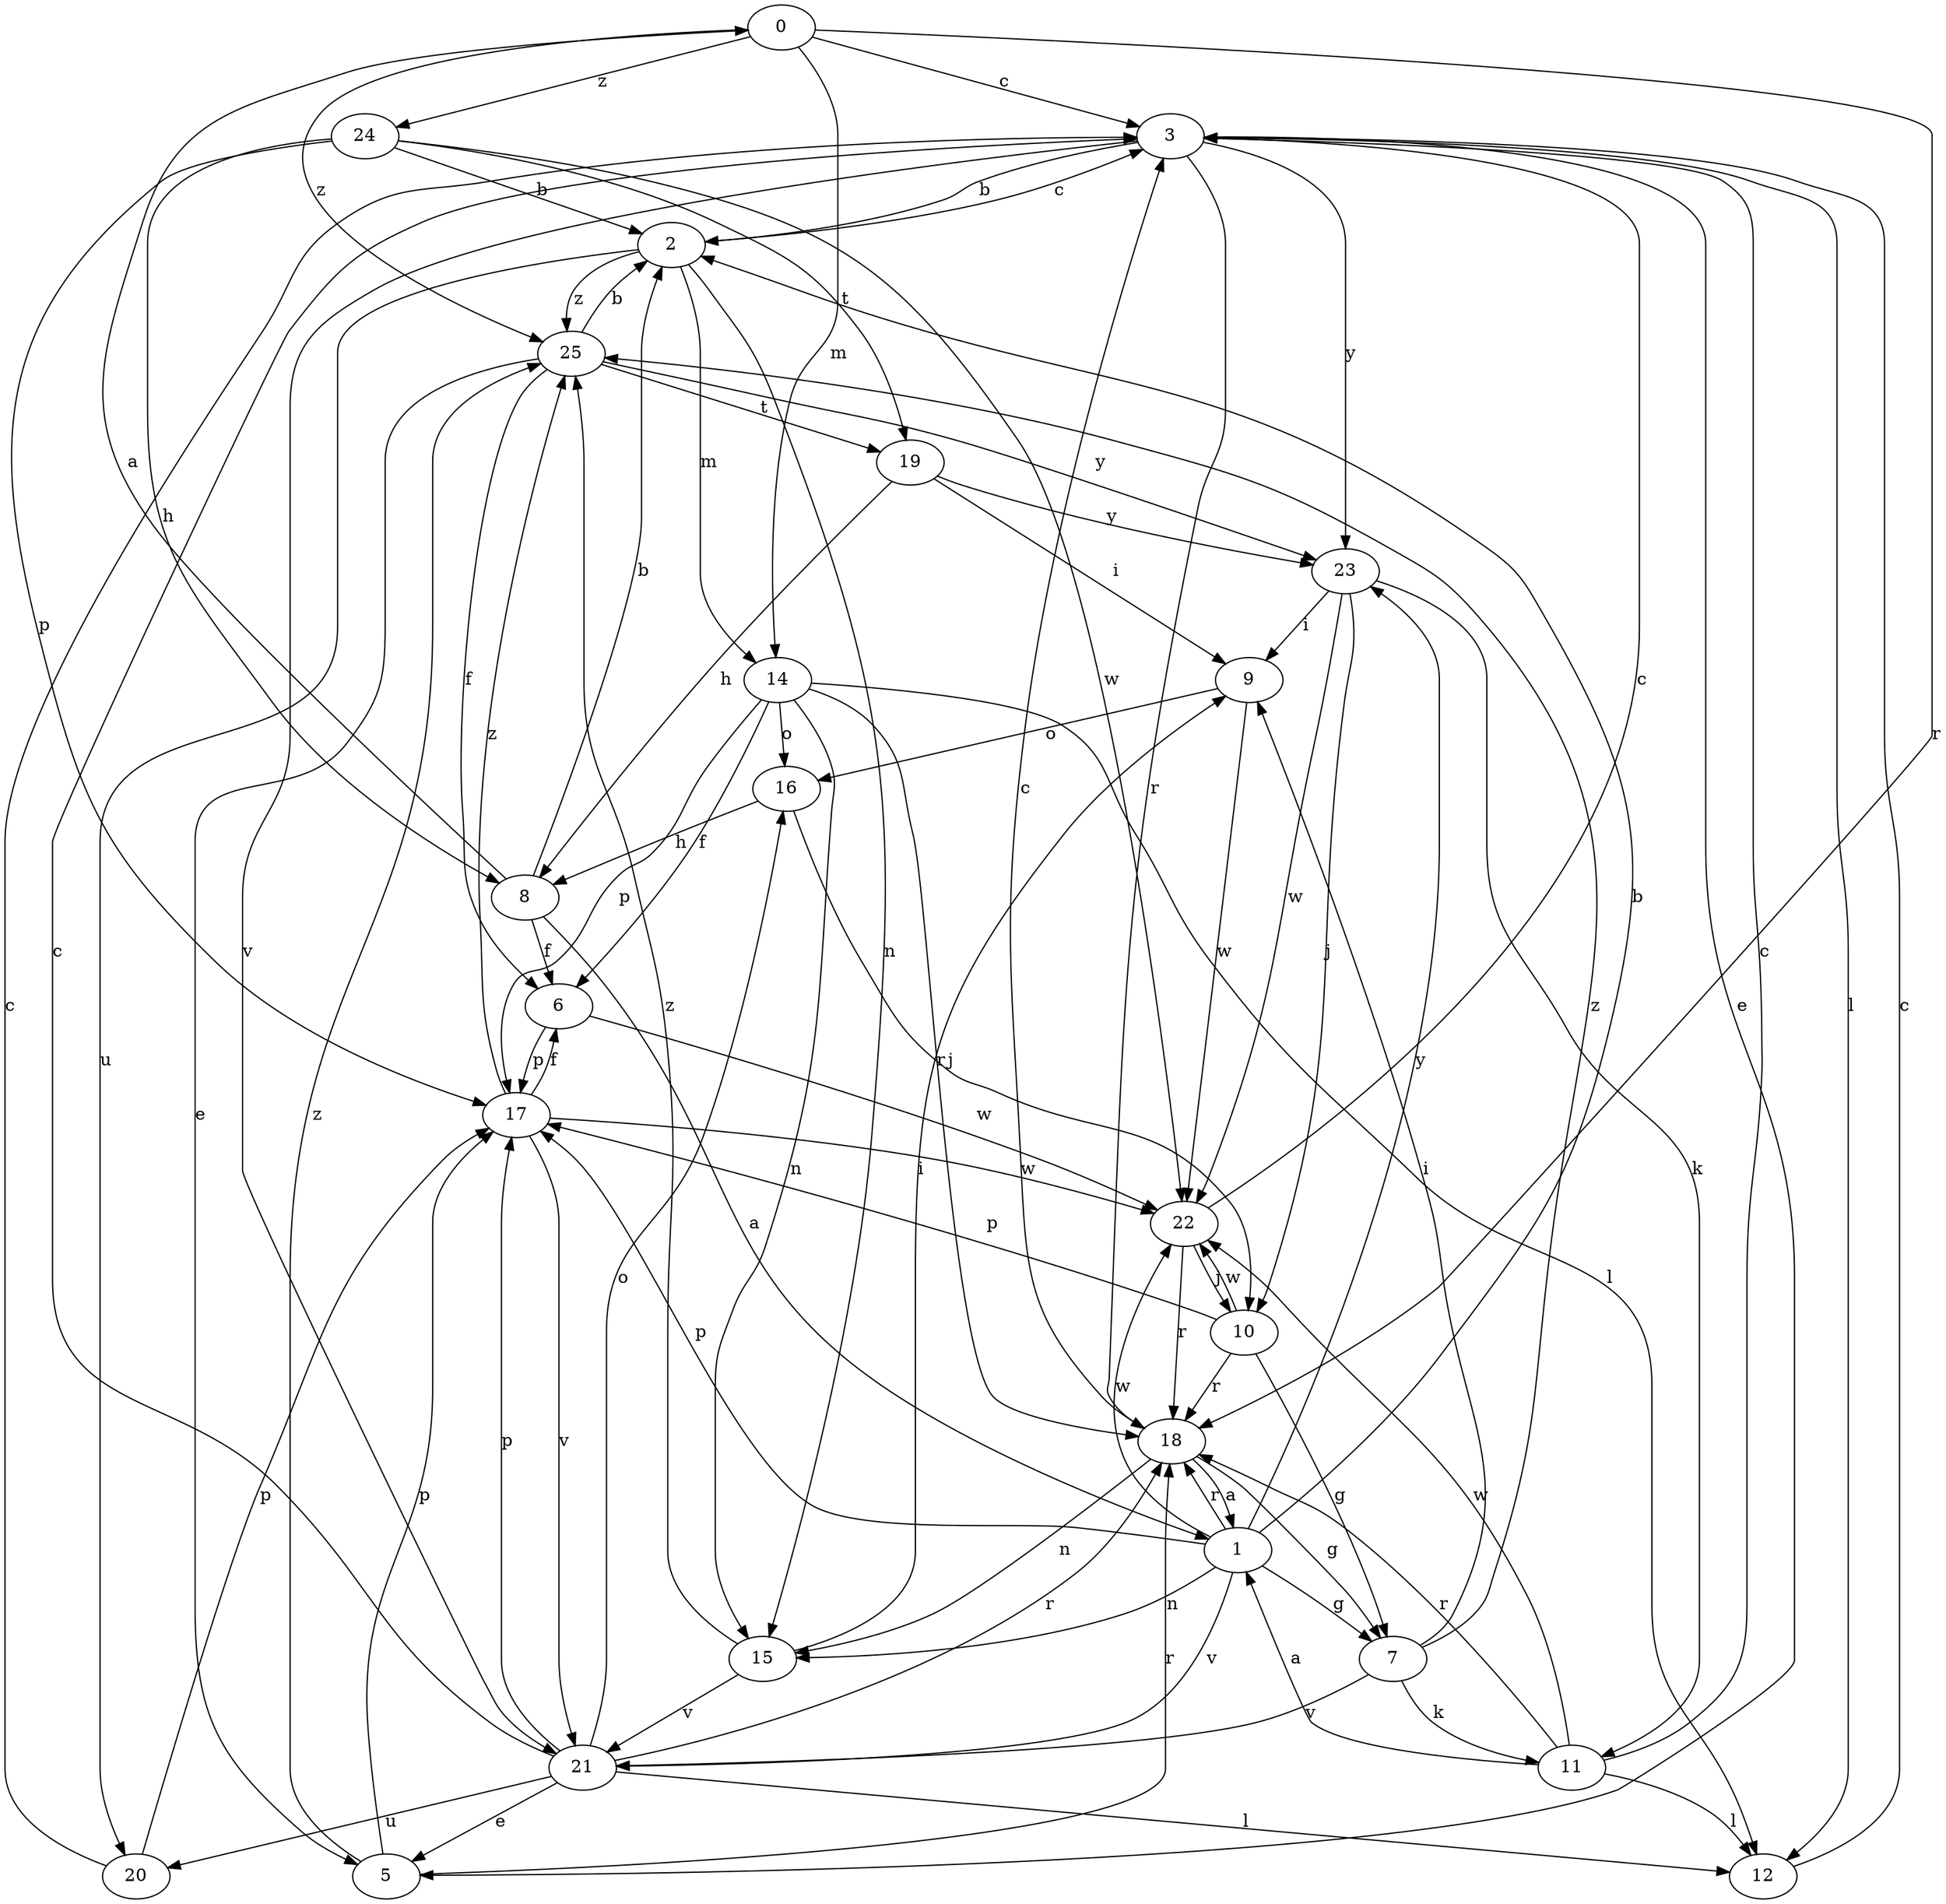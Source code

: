 strict digraph  {
0;
1;
2;
3;
5;
6;
7;
8;
9;
10;
11;
12;
14;
15;
16;
17;
18;
19;
20;
21;
22;
23;
24;
25;
0 -> 3  [label=c];
0 -> 14  [label=m];
0 -> 18  [label=r];
0 -> 24  [label=z];
0 -> 25  [label=z];
1 -> 2  [label=b];
1 -> 7  [label=g];
1 -> 15  [label=n];
1 -> 17  [label=p];
1 -> 18  [label=r];
1 -> 21  [label=v];
1 -> 22  [label=w];
1 -> 23  [label=y];
2 -> 3  [label=c];
2 -> 14  [label=m];
2 -> 15  [label=n];
2 -> 20  [label=u];
2 -> 25  [label=z];
3 -> 2  [label=b];
3 -> 5  [label=e];
3 -> 12  [label=l];
3 -> 18  [label=r];
3 -> 21  [label=v];
3 -> 23  [label=y];
5 -> 17  [label=p];
5 -> 18  [label=r];
5 -> 25  [label=z];
6 -> 17  [label=p];
6 -> 22  [label=w];
7 -> 9  [label=i];
7 -> 11  [label=k];
7 -> 21  [label=v];
7 -> 25  [label=z];
8 -> 0  [label=a];
8 -> 1  [label=a];
8 -> 2  [label=b];
8 -> 6  [label=f];
9 -> 16  [label=o];
9 -> 22  [label=w];
10 -> 7  [label=g];
10 -> 17  [label=p];
10 -> 18  [label=r];
10 -> 22  [label=w];
11 -> 1  [label=a];
11 -> 3  [label=c];
11 -> 12  [label=l];
11 -> 18  [label=r];
11 -> 22  [label=w];
12 -> 3  [label=c];
14 -> 6  [label=f];
14 -> 12  [label=l];
14 -> 15  [label=n];
14 -> 16  [label=o];
14 -> 17  [label=p];
14 -> 18  [label=r];
15 -> 9  [label=i];
15 -> 21  [label=v];
15 -> 25  [label=z];
16 -> 8  [label=h];
16 -> 10  [label=j];
17 -> 6  [label=f];
17 -> 21  [label=v];
17 -> 22  [label=w];
17 -> 25  [label=z];
18 -> 1  [label=a];
18 -> 3  [label=c];
18 -> 7  [label=g];
18 -> 15  [label=n];
19 -> 8  [label=h];
19 -> 9  [label=i];
19 -> 23  [label=y];
20 -> 3  [label=c];
20 -> 17  [label=p];
21 -> 3  [label=c];
21 -> 5  [label=e];
21 -> 12  [label=l];
21 -> 16  [label=o];
21 -> 17  [label=p];
21 -> 18  [label=r];
21 -> 20  [label=u];
22 -> 3  [label=c];
22 -> 10  [label=j];
22 -> 18  [label=r];
23 -> 9  [label=i];
23 -> 10  [label=j];
23 -> 11  [label=k];
23 -> 22  [label=w];
24 -> 2  [label=b];
24 -> 8  [label=h];
24 -> 17  [label=p];
24 -> 19  [label=t];
24 -> 22  [label=w];
25 -> 2  [label=b];
25 -> 5  [label=e];
25 -> 6  [label=f];
25 -> 19  [label=t];
25 -> 23  [label=y];
}

